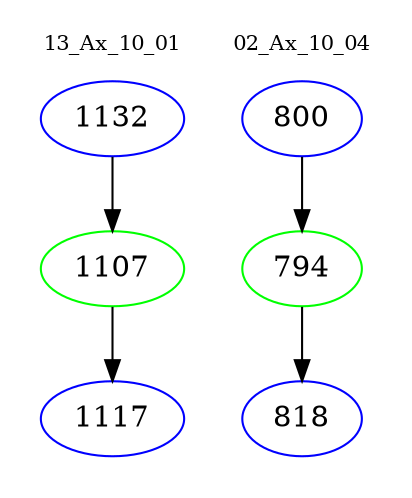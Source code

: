 digraph{
subgraph cluster_0 {
color = white
label = "13_Ax_10_01";
fontsize=10;
T0_1132 [label="1132", color="blue"]
T0_1132 -> T0_1107 [color="black"]
T0_1107 [label="1107", color="green"]
T0_1107 -> T0_1117 [color="black"]
T0_1117 [label="1117", color="blue"]
}
subgraph cluster_1 {
color = white
label = "02_Ax_10_04";
fontsize=10;
T1_800 [label="800", color="blue"]
T1_800 -> T1_794 [color="black"]
T1_794 [label="794", color="green"]
T1_794 -> T1_818 [color="black"]
T1_818 [label="818", color="blue"]
}
}
